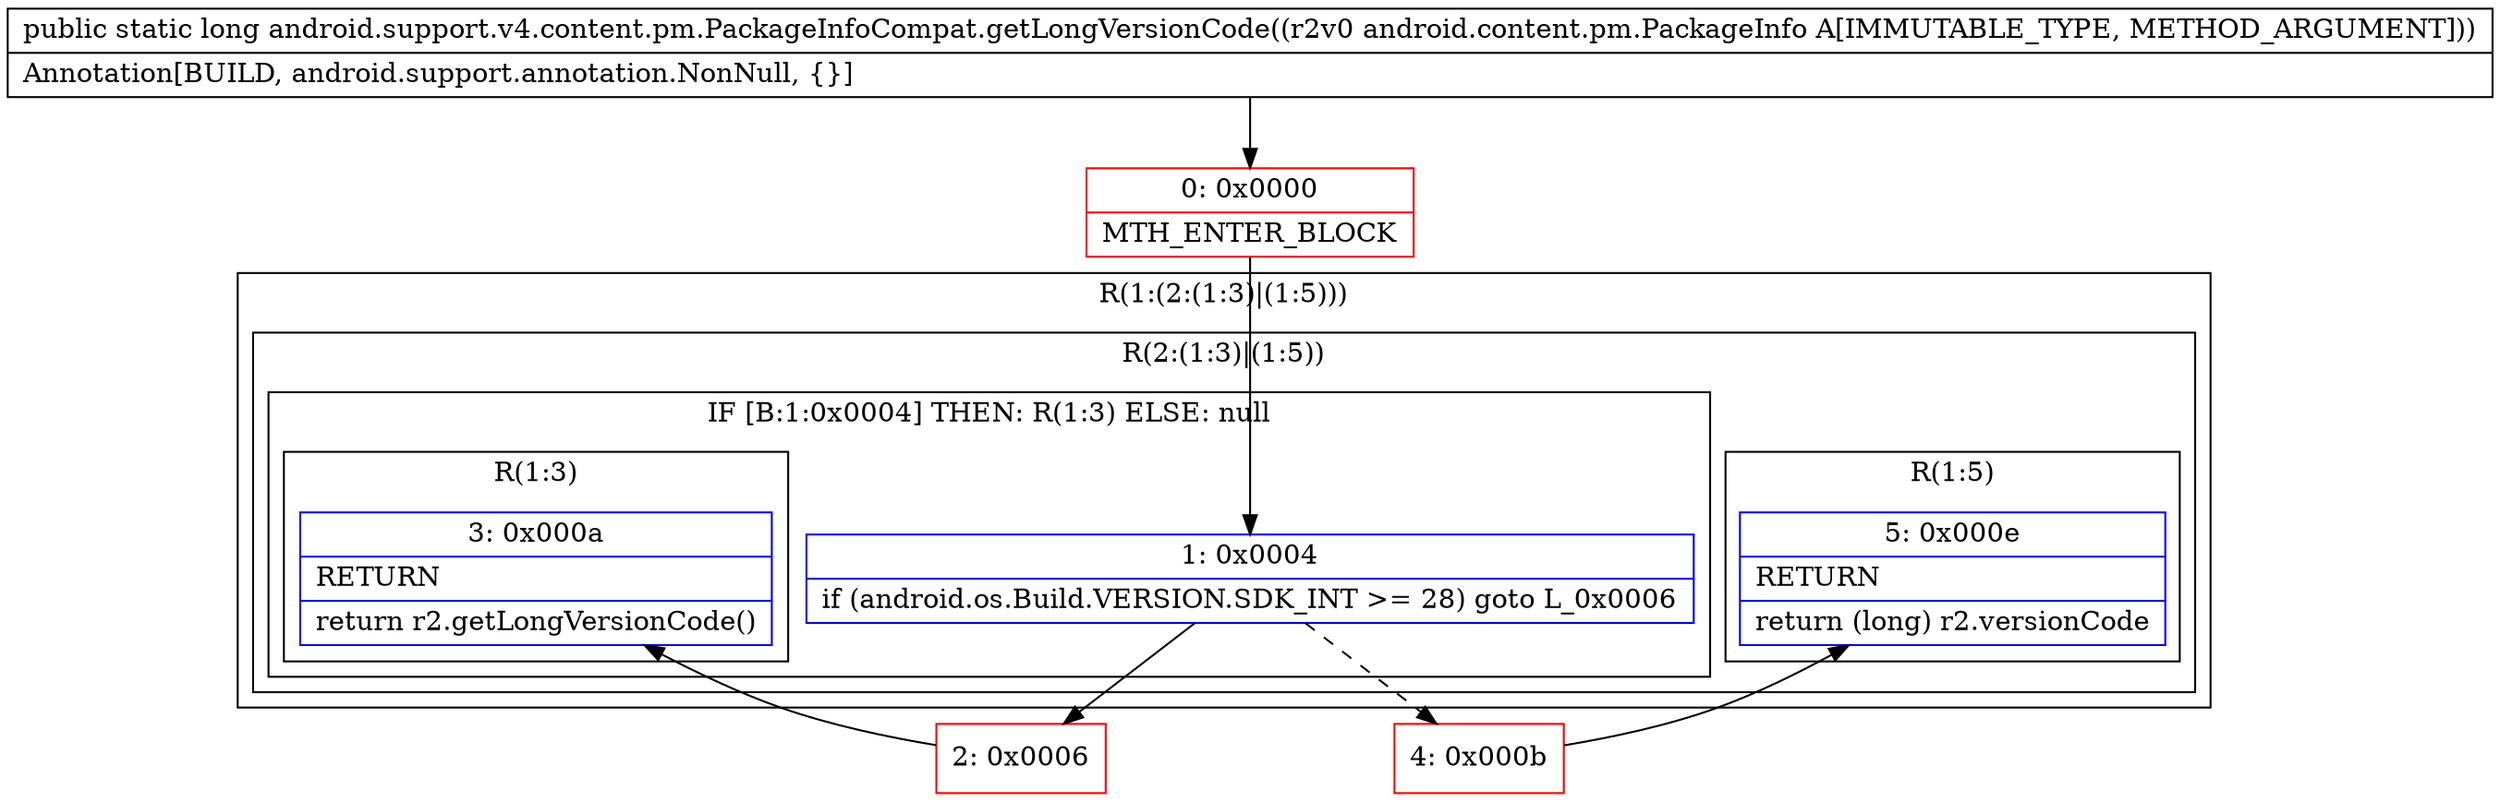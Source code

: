 digraph "CFG forandroid.support.v4.content.pm.PackageInfoCompat.getLongVersionCode(Landroid\/content\/pm\/PackageInfo;)J" {
subgraph cluster_Region_1050872595 {
label = "R(1:(2:(1:3)|(1:5)))";
node [shape=record,color=blue];
subgraph cluster_Region_1798410824 {
label = "R(2:(1:3)|(1:5))";
node [shape=record,color=blue];
subgraph cluster_IfRegion_1943767963 {
label = "IF [B:1:0x0004] THEN: R(1:3) ELSE: null";
node [shape=record,color=blue];
Node_1 [shape=record,label="{1\:\ 0x0004|if (android.os.Build.VERSION.SDK_INT \>= 28) goto L_0x0006\l}"];
subgraph cluster_Region_80367583 {
label = "R(1:3)";
node [shape=record,color=blue];
Node_3 [shape=record,label="{3\:\ 0x000a|RETURN\l|return r2.getLongVersionCode()\l}"];
}
}
subgraph cluster_Region_571942854 {
label = "R(1:5)";
node [shape=record,color=blue];
Node_5 [shape=record,label="{5\:\ 0x000e|RETURN\l|return (long) r2.versionCode\l}"];
}
}
}
Node_0 [shape=record,color=red,label="{0\:\ 0x0000|MTH_ENTER_BLOCK\l}"];
Node_2 [shape=record,color=red,label="{2\:\ 0x0006}"];
Node_4 [shape=record,color=red,label="{4\:\ 0x000b}"];
MethodNode[shape=record,label="{public static long android.support.v4.content.pm.PackageInfoCompat.getLongVersionCode((r2v0 android.content.pm.PackageInfo A[IMMUTABLE_TYPE, METHOD_ARGUMENT]))  | Annotation[BUILD, android.support.annotation.NonNull, \{\}]\l}"];
MethodNode -> Node_0;
Node_1 -> Node_2;
Node_1 -> Node_4[style=dashed];
Node_0 -> Node_1;
Node_2 -> Node_3;
Node_4 -> Node_5;
}

